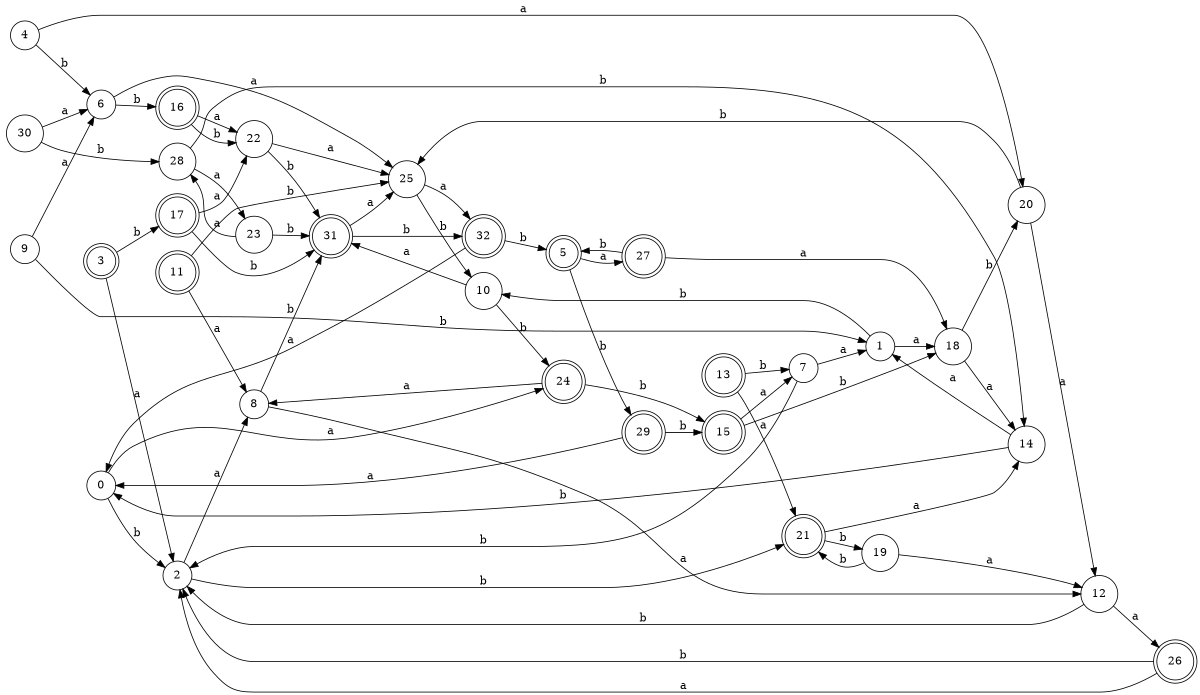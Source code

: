 digraph n27_1 {
__start0 [label="" shape="none"];

rankdir=LR;
size="8,5";

s0 [style="filled", color="black", fillcolor="white" shape="circle", label="0"];
s1 [style="filled", color="black", fillcolor="white" shape="circle", label="1"];
s2 [style="filled", color="black", fillcolor="white" shape="circle", label="2"];
s3 [style="rounded,filled", color="black", fillcolor="white" shape="doublecircle", label="3"];
s4 [style="filled", color="black", fillcolor="white" shape="circle", label="4"];
s5 [style="rounded,filled", color="black", fillcolor="white" shape="doublecircle", label="5"];
s6 [style="filled", color="black", fillcolor="white" shape="circle", label="6"];
s7 [style="filled", color="black", fillcolor="white" shape="circle", label="7"];
s8 [style="filled", color="black", fillcolor="white" shape="circle", label="8"];
s9 [style="filled", color="black", fillcolor="white" shape="circle", label="9"];
s10 [style="filled", color="black", fillcolor="white" shape="circle", label="10"];
s11 [style="rounded,filled", color="black", fillcolor="white" shape="doublecircle", label="11"];
s12 [style="filled", color="black", fillcolor="white" shape="circle", label="12"];
s13 [style="rounded,filled", color="black", fillcolor="white" shape="doublecircle", label="13"];
s14 [style="filled", color="black", fillcolor="white" shape="circle", label="14"];
s15 [style="rounded,filled", color="black", fillcolor="white" shape="doublecircle", label="15"];
s16 [style="rounded,filled", color="black", fillcolor="white" shape="doublecircle", label="16"];
s17 [style="rounded,filled", color="black", fillcolor="white" shape="doublecircle", label="17"];
s18 [style="filled", color="black", fillcolor="white" shape="circle", label="18"];
s19 [style="filled", color="black", fillcolor="white" shape="circle", label="19"];
s20 [style="filled", color="black", fillcolor="white" shape="circle", label="20"];
s21 [style="rounded,filled", color="black", fillcolor="white" shape="doublecircle", label="21"];
s22 [style="filled", color="black", fillcolor="white" shape="circle", label="22"];
s23 [style="filled", color="black", fillcolor="white" shape="circle", label="23"];
s24 [style="rounded,filled", color="black", fillcolor="white" shape="doublecircle", label="24"];
s25 [style="filled", color="black", fillcolor="white" shape="circle", label="25"];
s26 [style="rounded,filled", color="black", fillcolor="white" shape="doublecircle", label="26"];
s27 [style="rounded,filled", color="black", fillcolor="white" shape="doublecircle", label="27"];
s28 [style="filled", color="black", fillcolor="white" shape="circle", label="28"];
s29 [style="rounded,filled", color="black", fillcolor="white" shape="doublecircle", label="29"];
s30 [style="filled", color="black", fillcolor="white" shape="circle", label="30"];
s31 [style="rounded,filled", color="black", fillcolor="white" shape="doublecircle", label="31"];
s32 [style="rounded,filled", color="black", fillcolor="white" shape="doublecircle", label="32"];
s0 -> s24 [label="a"];
s0 -> s2 [label="b"];
s1 -> s18 [label="a"];
s1 -> s10 [label="b"];
s2 -> s8 [label="a"];
s2 -> s21 [label="b"];
s3 -> s2 [label="a"];
s3 -> s17 [label="b"];
s4 -> s20 [label="a"];
s4 -> s6 [label="b"];
s5 -> s27 [label="a"];
s5 -> s29 [label="b"];
s6 -> s25 [label="a"];
s6 -> s16 [label="b"];
s7 -> s1 [label="a"];
s7 -> s2 [label="b"];
s8 -> s12 [label="a"];
s8 -> s31 [label="b"];
s9 -> s6 [label="a"];
s9 -> s1 [label="b"];
s10 -> s31 [label="a"];
s10 -> s24 [label="b"];
s11 -> s8 [label="a"];
s11 -> s25 [label="b"];
s12 -> s26 [label="a"];
s12 -> s2 [label="b"];
s13 -> s21 [label="a"];
s13 -> s7 [label="b"];
s14 -> s1 [label="a"];
s14 -> s0 [label="b"];
s15 -> s7 [label="a"];
s15 -> s18 [label="b"];
s16 -> s22 [label="a"];
s16 -> s22 [label="b"];
s17 -> s22 [label="a"];
s17 -> s31 [label="b"];
s18 -> s14 [label="a"];
s18 -> s20 [label="b"];
s19 -> s12 [label="a"];
s19 -> s21 [label="b"];
s20 -> s12 [label="a"];
s20 -> s25 [label="b"];
s21 -> s14 [label="a"];
s21 -> s19 [label="b"];
s22 -> s25 [label="a"];
s22 -> s31 [label="b"];
s23 -> s28 [label="a"];
s23 -> s31 [label="b"];
s24 -> s8 [label="a"];
s24 -> s15 [label="b"];
s25 -> s32 [label="a"];
s25 -> s10 [label="b"];
s26 -> s2 [label="a"];
s26 -> s2 [label="b"];
s27 -> s18 [label="a"];
s27 -> s5 [label="b"];
s28 -> s23 [label="a"];
s28 -> s14 [label="b"];
s29 -> s0 [label="a"];
s29 -> s15 [label="b"];
s30 -> s6 [label="a"];
s30 -> s28 [label="b"];
s31 -> s25 [label="a"];
s31 -> s32 [label="b"];
s32 -> s0 [label="a"];
s32 -> s5 [label="b"];

}